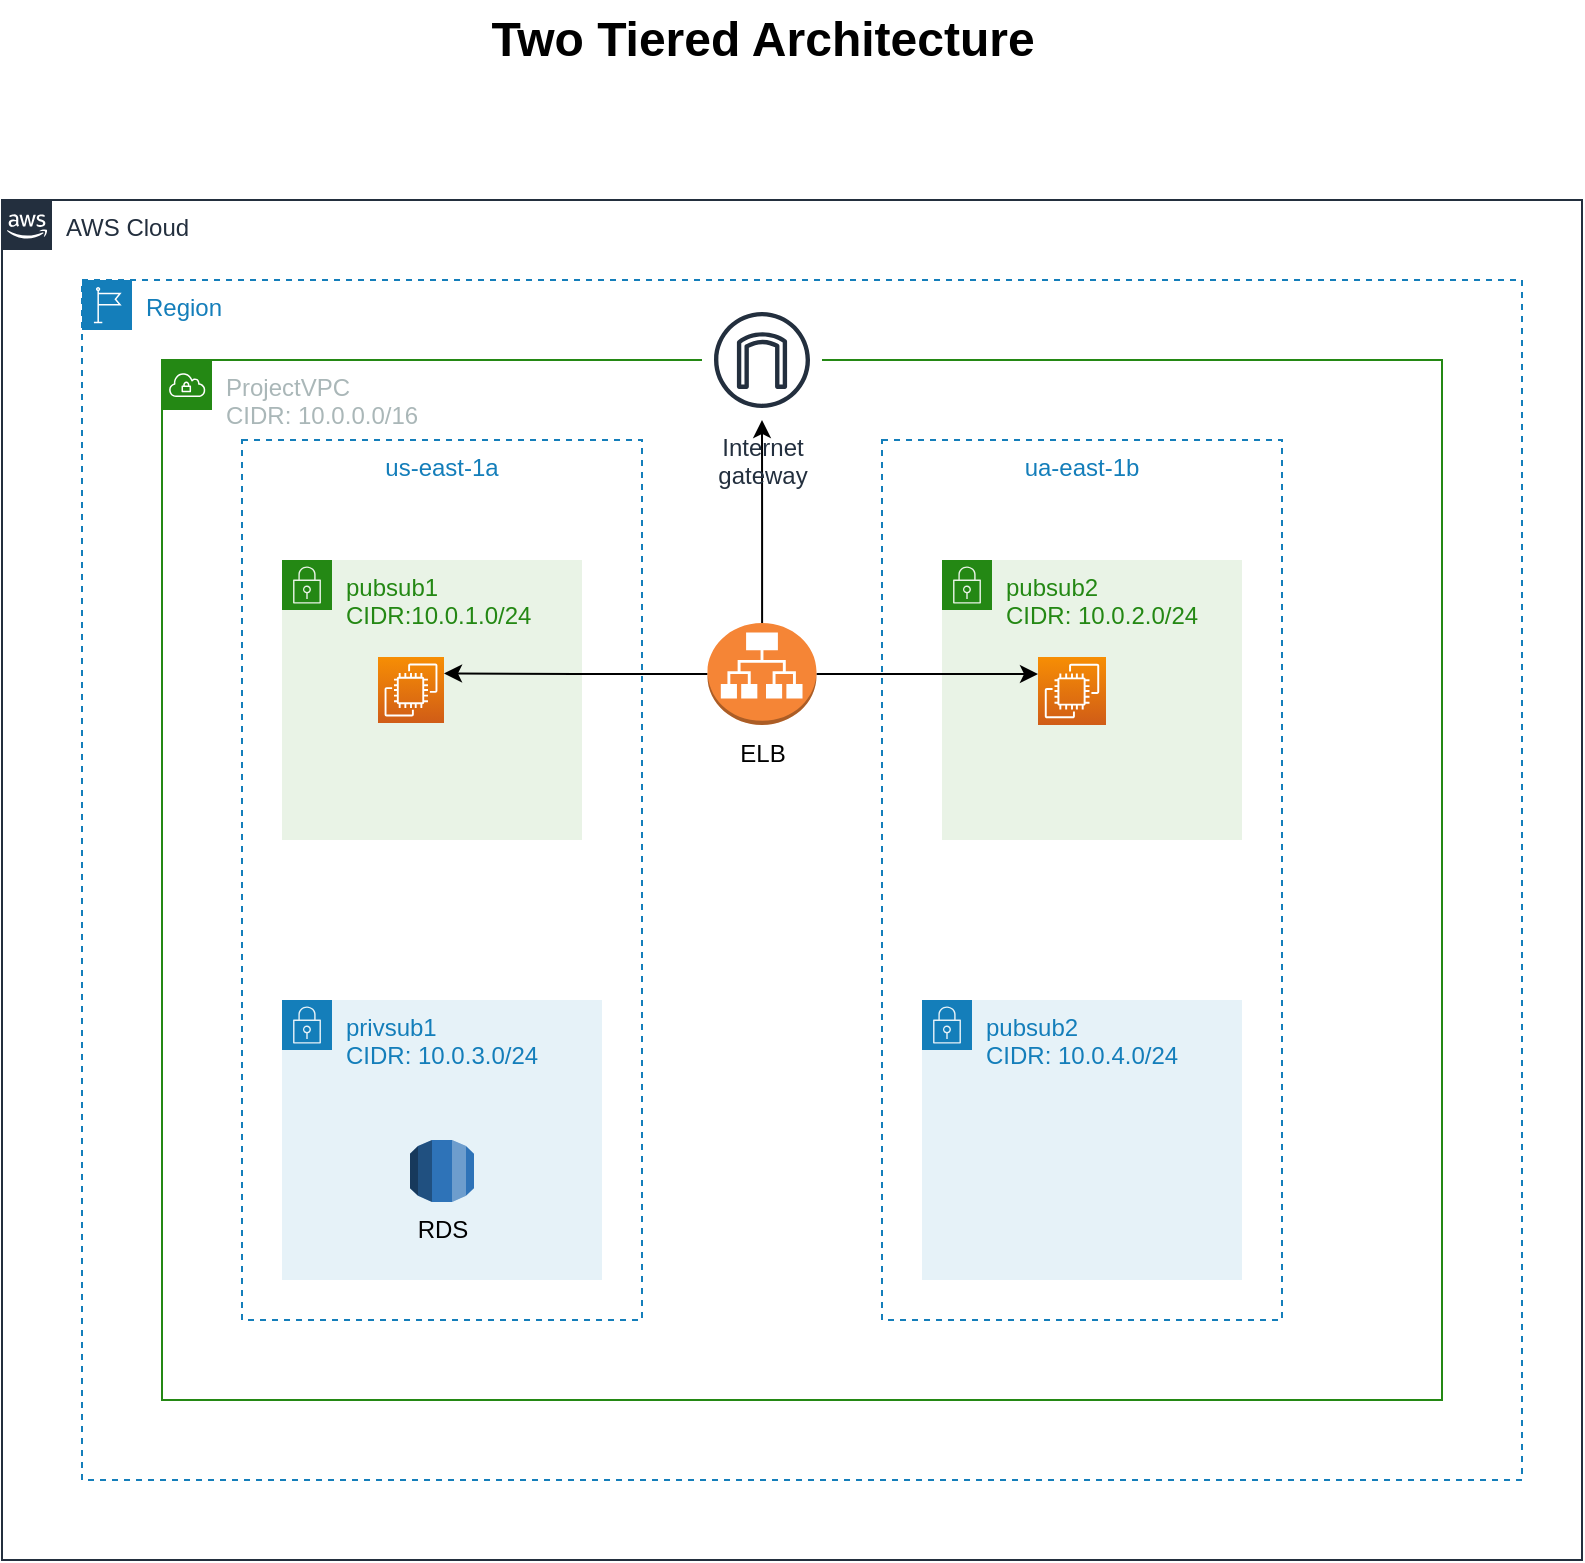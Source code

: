 <mxfile version="20.0.1" type="github">
  <diagram id="liRARLLejOAAE-2snQw7" name="Page-1">
    <mxGraphModel dx="1186" dy="1802" grid="1" gridSize="10" guides="1" tooltips="1" connect="1" arrows="1" fold="1" page="1" pageScale="1" pageWidth="850" pageHeight="1100" math="0" shadow="0">
      <root>
        <mxCell id="0" />
        <mxCell id="1" parent="0" />
        <mxCell id="DZsnitvp6PMy8lJBvUo8-1" value="AWS Cloud" style="points=[[0,0],[0.25,0],[0.5,0],[0.75,0],[1,0],[1,0.25],[1,0.5],[1,0.75],[1,1],[0.75,1],[0.5,1],[0.25,1],[0,1],[0,0.75],[0,0.5],[0,0.25]];outlineConnect=0;gradientColor=none;html=1;whiteSpace=wrap;fontSize=12;fontStyle=0;container=1;pointerEvents=0;collapsible=0;recursiveResize=0;shape=mxgraph.aws4.group;grIcon=mxgraph.aws4.group_aws_cloud_alt;strokeColor=#232F3E;fillColor=none;verticalAlign=top;align=left;spacingLeft=30;fontColor=#232F3E;dashed=0;" parent="1" vertex="1">
          <mxGeometry x="40" y="80" width="790" height="680" as="geometry" />
        </mxCell>
        <mxCell id="DZsnitvp6PMy8lJBvUo8-2" value="Region" style="points=[[0,0],[0.25,0],[0.5,0],[0.75,0],[1,0],[1,0.25],[1,0.5],[1,0.75],[1,1],[0.75,1],[0.5,1],[0.25,1],[0,1],[0,0.75],[0,0.5],[0,0.25]];outlineConnect=0;gradientColor=none;html=1;whiteSpace=wrap;fontSize=12;fontStyle=0;container=1;pointerEvents=0;collapsible=0;recursiveResize=0;shape=mxgraph.aws4.group;grIcon=mxgraph.aws4.group_region;strokeColor=#147EBA;fillColor=none;verticalAlign=top;align=left;spacingLeft=30;fontColor=#147EBA;dashed=1;" parent="1" vertex="1">
          <mxGeometry x="80" y="120" width="720" height="600" as="geometry" />
        </mxCell>
        <mxCell id="DZsnitvp6PMy8lJBvUo8-3" value="ProjectVPC&lt;br&gt;CIDR: 10.0.0.0/16" style="points=[[0,0],[0.25,0],[0.5,0],[0.75,0],[1,0],[1,0.25],[1,0.5],[1,0.75],[1,1],[0.75,1],[0.5,1],[0.25,1],[0,1],[0,0.75],[0,0.5],[0,0.25]];outlineConnect=0;gradientColor=none;html=1;whiteSpace=wrap;fontSize=12;fontStyle=0;container=1;pointerEvents=0;collapsible=0;recursiveResize=0;shape=mxgraph.aws4.group;grIcon=mxgraph.aws4.group_vpc;strokeColor=#248814;fillColor=none;verticalAlign=top;align=left;spacingLeft=30;fontColor=#AAB7B8;dashed=0;" parent="DZsnitvp6PMy8lJBvUo8-2" vertex="1">
          <mxGeometry x="40" y="40" width="640" height="520" as="geometry" />
        </mxCell>
        <mxCell id="DZsnitvp6PMy8lJBvUo8-6" value="ua-east-1b" style="fillColor=none;strokeColor=#147EBA;dashed=1;verticalAlign=top;fontStyle=0;fontColor=#147EBA;" parent="DZsnitvp6PMy8lJBvUo8-3" vertex="1">
          <mxGeometry x="360" y="40" width="200" height="440" as="geometry" />
        </mxCell>
        <mxCell id="DZsnitvp6PMy8lJBvUo8-10" value="us-east-1a" style="fillColor=none;strokeColor=#147EBA;dashed=1;verticalAlign=top;fontStyle=0;fontColor=#147EBA;" parent="DZsnitvp6PMy8lJBvUo8-3" vertex="1">
          <mxGeometry x="40" y="40" width="200" height="440" as="geometry" />
        </mxCell>
        <mxCell id="DZsnitvp6PMy8lJBvUo8-13" value="pubsub2&lt;br&gt;CIDR: 10.0.2.0/24" style="points=[[0,0],[0.25,0],[0.5,0],[0.75,0],[1,0],[1,0.25],[1,0.5],[1,0.75],[1,1],[0.75,1],[0.5,1],[0.25,1],[0,1],[0,0.75],[0,0.5],[0,0.25]];outlineConnect=0;gradientColor=none;html=1;whiteSpace=wrap;fontSize=12;fontStyle=0;container=1;pointerEvents=0;collapsible=0;recursiveResize=0;shape=mxgraph.aws4.group;grIcon=mxgraph.aws4.group_security_group;grStroke=0;strokeColor=#248814;fillColor=#E9F3E6;verticalAlign=top;align=left;spacingLeft=30;fontColor=#248814;dashed=0;" parent="DZsnitvp6PMy8lJBvUo8-3" vertex="1">
          <mxGeometry x="390" y="100" width="150" height="140" as="geometry" />
        </mxCell>
        <mxCell id="DZsnitvp6PMy8lJBvUo8-12" value="pubsub1&lt;br&gt;CIDR:10.0.1.0/24" style="points=[[0,0],[0.25,0],[0.5,0],[0.75,0],[1,0],[1,0.25],[1,0.5],[1,0.75],[1,1],[0.75,1],[0.5,1],[0.25,1],[0,1],[0,0.75],[0,0.5],[0,0.25]];outlineConnect=0;gradientColor=none;html=1;whiteSpace=wrap;fontSize=12;fontStyle=0;container=1;pointerEvents=0;collapsible=0;recursiveResize=0;shape=mxgraph.aws4.group;grIcon=mxgraph.aws4.group_security_group;grStroke=0;strokeColor=#248814;fillColor=#E9F3E6;verticalAlign=top;align=left;spacingLeft=30;fontColor=#248814;dashed=0;" parent="DZsnitvp6PMy8lJBvUo8-3" vertex="1">
          <mxGeometry x="60" y="100" width="150" height="140" as="geometry" />
        </mxCell>
        <mxCell id="7HecoE0-NA8Q0splAt8L-1" value="" style="sketch=0;points=[[0,0,0],[0.25,0,0],[0.5,0,0],[0.75,0,0],[1,0,0],[0,1,0],[0.25,1,0],[0.5,1,0],[0.75,1,0],[1,1,0],[0,0.25,0],[0,0.5,0],[0,0.75,0],[1,0.25,0],[1,0.5,0],[1,0.75,0]];outlineConnect=0;fontColor=#232F3E;gradientColor=#F78E04;gradientDirection=north;fillColor=#D05C17;strokeColor=#ffffff;dashed=0;verticalLabelPosition=bottom;verticalAlign=top;align=center;html=1;fontSize=12;fontStyle=0;aspect=fixed;shape=mxgraph.aws4.resourceIcon;resIcon=mxgraph.aws4.ec2;" vertex="1" parent="DZsnitvp6PMy8lJBvUo8-12">
          <mxGeometry x="48" y="48.5" width="33" height="33" as="geometry" />
        </mxCell>
        <mxCell id="DZsnitvp6PMy8lJBvUo8-15" value="privsub1&lt;br&gt;CIDR: 10.0.3.0/24" style="points=[[0,0],[0.25,0],[0.5,0],[0.75,0],[1,0],[1,0.25],[1,0.5],[1,0.75],[1,1],[0.75,1],[0.5,1],[0.25,1],[0,1],[0,0.75],[0,0.5],[0,0.25]];outlineConnect=0;gradientColor=none;html=1;whiteSpace=wrap;fontSize=12;fontStyle=0;container=1;pointerEvents=0;collapsible=0;recursiveResize=0;shape=mxgraph.aws4.group;grIcon=mxgraph.aws4.group_security_group;grStroke=0;strokeColor=#147EBA;fillColor=#E6F2F8;verticalAlign=top;align=left;spacingLeft=30;fontColor=#147EBA;dashed=0;" parent="DZsnitvp6PMy8lJBvUo8-3" vertex="1">
          <mxGeometry x="60" y="320" width="160" height="140" as="geometry" />
        </mxCell>
        <mxCell id="DZsnitvp6PMy8lJBvUo8-14" value="pubsub2&lt;br&gt;CIDR: 10.0.4.0/24" style="points=[[0,0],[0.25,0],[0.5,0],[0.75,0],[1,0],[1,0.25],[1,0.5],[1,0.75],[1,1],[0.75,1],[0.5,1],[0.25,1],[0,1],[0,0.75],[0,0.5],[0,0.25]];outlineConnect=0;gradientColor=none;html=1;whiteSpace=wrap;fontSize=12;fontStyle=0;container=1;pointerEvents=0;collapsible=0;recursiveResize=0;shape=mxgraph.aws4.group;grIcon=mxgraph.aws4.group_security_group;grStroke=0;strokeColor=#147EBA;fillColor=#E6F2F8;verticalAlign=top;align=left;spacingLeft=30;fontColor=#147EBA;dashed=0;" parent="DZsnitvp6PMy8lJBvUo8-3" vertex="1">
          <mxGeometry x="380" y="320" width="160" height="140" as="geometry" />
        </mxCell>
        <mxCell id="DZsnitvp6PMy8lJBvUo8-16" value="RDS" style="outlineConnect=0;dashed=0;verticalLabelPosition=bottom;verticalAlign=top;align=center;html=1;shape=mxgraph.aws3.rds;fillColor=#2E73B8;gradientColor=none;" parent="DZsnitvp6PMy8lJBvUo8-3" vertex="1">
          <mxGeometry x="124" y="390" width="32" height="31" as="geometry" />
        </mxCell>
        <mxCell id="7HecoE0-NA8Q0splAt8L-4" style="edgeStyle=orthogonalEdgeStyle;rounded=0;orthogonalLoop=1;jettySize=auto;html=1;" edge="1" parent="DZsnitvp6PMy8lJBvUo8-3" source="DZsnitvp6PMy8lJBvUo8-17" target="7HecoE0-NA8Q0splAt8L-3">
          <mxGeometry relative="1" as="geometry" />
        </mxCell>
        <mxCell id="7HecoE0-NA8Q0splAt8L-5" style="edgeStyle=orthogonalEdgeStyle;rounded=0;orthogonalLoop=1;jettySize=auto;html=1;entryX=1;entryY=0.25;entryDx=0;entryDy=0;entryPerimeter=0;" edge="1" parent="DZsnitvp6PMy8lJBvUo8-3" source="DZsnitvp6PMy8lJBvUo8-17" target="7HecoE0-NA8Q0splAt8L-1">
          <mxGeometry relative="1" as="geometry" />
        </mxCell>
        <mxCell id="7HecoE0-NA8Q0splAt8L-6" style="edgeStyle=orthogonalEdgeStyle;rounded=0;orthogonalLoop=1;jettySize=auto;html=1;exitX=1;exitY=0.5;exitDx=0;exitDy=0;exitPerimeter=0;entryX=0;entryY=0.25;entryDx=0;entryDy=0;entryPerimeter=0;" edge="1" parent="DZsnitvp6PMy8lJBvUo8-3" source="DZsnitvp6PMy8lJBvUo8-17" target="7HecoE0-NA8Q0splAt8L-2">
          <mxGeometry relative="1" as="geometry" />
        </mxCell>
        <mxCell id="DZsnitvp6PMy8lJBvUo8-17" value="ELB" style="outlineConnect=0;dashed=0;verticalLabelPosition=bottom;verticalAlign=top;align=center;html=1;shape=mxgraph.aws3.application_load_balancer;fillColor=#F58536;gradientColor=none;" parent="DZsnitvp6PMy8lJBvUo8-3" vertex="1">
          <mxGeometry x="272.75" y="131.5" width="54.5" height="51" as="geometry" />
        </mxCell>
        <mxCell id="7HecoE0-NA8Q0splAt8L-2" value="" style="sketch=0;points=[[0,0,0],[0.25,0,0],[0.5,0,0],[0.75,0,0],[1,0,0],[0,1,0],[0.25,1,0],[0.5,1,0],[0.75,1,0],[1,1,0],[0,0.25,0],[0,0.5,0],[0,0.75,0],[1,0.25,0],[1,0.5,0],[1,0.75,0]];outlineConnect=0;fontColor=#232F3E;gradientColor=#F78E04;gradientDirection=north;fillColor=#D05C17;strokeColor=#ffffff;dashed=0;verticalLabelPosition=bottom;verticalAlign=top;align=center;html=1;fontSize=12;fontStyle=0;aspect=fixed;shape=mxgraph.aws4.resourceIcon;resIcon=mxgraph.aws4.ec2;" vertex="1" parent="DZsnitvp6PMy8lJBvUo8-3">
          <mxGeometry x="438" y="148.5" width="34" height="34" as="geometry" />
        </mxCell>
        <mxCell id="7HecoE0-NA8Q0splAt8L-3" value="Internet&#xa;gateway" style="sketch=0;outlineConnect=0;fontColor=#232F3E;gradientColor=none;strokeColor=#232F3E;fillColor=#ffffff;dashed=0;verticalLabelPosition=bottom;verticalAlign=top;align=center;html=1;fontSize=12;fontStyle=0;aspect=fixed;shape=mxgraph.aws4.resourceIcon;resIcon=mxgraph.aws4.internet_gateway;" vertex="1" parent="DZsnitvp6PMy8lJBvUo8-3">
          <mxGeometry x="270" y="-30" width="60" height="60" as="geometry" />
        </mxCell>
        <mxCell id="DZsnitvp6PMy8lJBvUo8-11" value="Two Tiered Architecture" style="text;strokeColor=none;fillColor=none;html=1;fontSize=24;fontStyle=1;verticalAlign=middle;align=center;" parent="1" vertex="1">
          <mxGeometry x="370" y="-20" width="100" height="40" as="geometry" />
        </mxCell>
      </root>
    </mxGraphModel>
  </diagram>
</mxfile>
